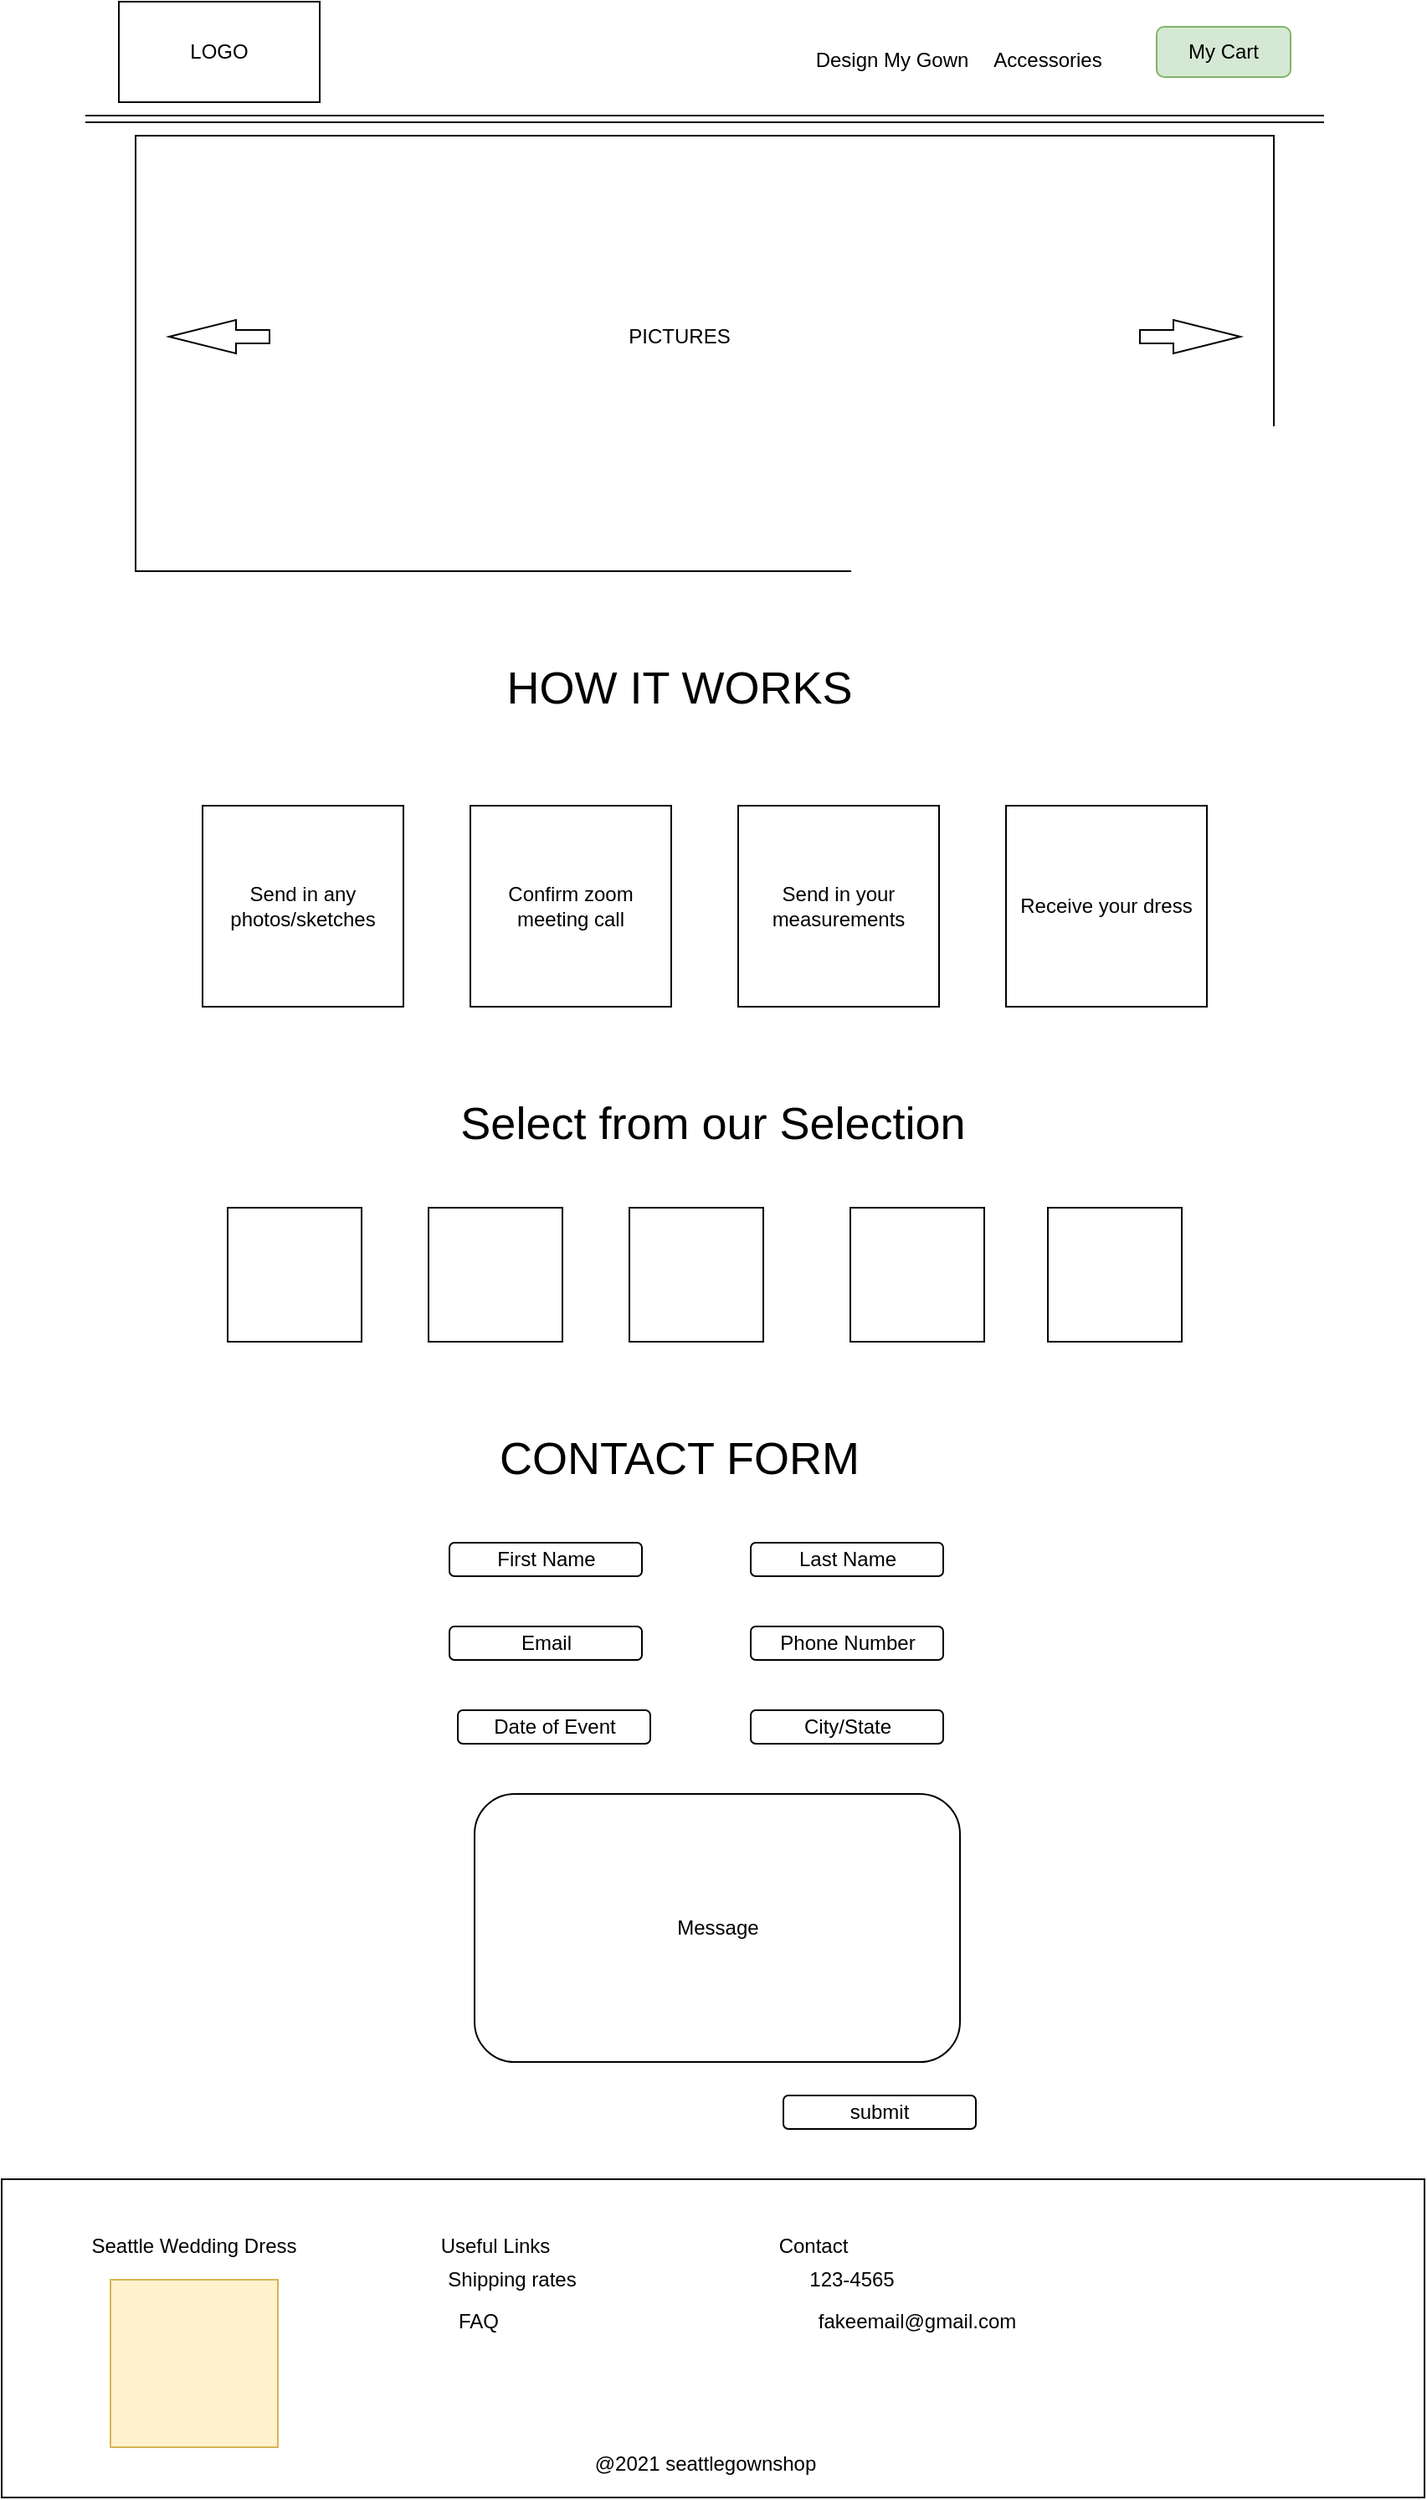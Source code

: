 <mxfile version="14.9.8" type="github">
  <diagram id="HTO7SNFV_kHhXd0OItEF" name="Page-1">
    <mxGraphModel dx="2044" dy="1148" grid="1" gridSize="10" guides="1" tooltips="1" connect="1" arrows="1" fold="1" page="1" pageScale="1" pageWidth="850" pageHeight="1100" math="0" shadow="0">
      <root>
        <mxCell id="0" />
        <mxCell id="1" parent="0" />
        <mxCell id="vgYQf05N0jR8PMiRx-_D-3" value="My Cart" style="rounded=1;whiteSpace=wrap;html=1;fillColor=#d5e8d4;strokeColor=#82b366;" vertex="1" parent="1">
          <mxGeometry x="690" y="35" width="80" height="30" as="geometry" />
        </mxCell>
        <mxCell id="vgYQf05N0jR8PMiRx-_D-5" value="" style="shape=link;html=1;" edge="1" parent="1">
          <mxGeometry width="100" relative="1" as="geometry">
            <mxPoint x="50" y="90" as="sourcePoint" />
            <mxPoint x="790" y="90" as="targetPoint" />
          </mxGeometry>
        </mxCell>
        <mxCell id="vgYQf05N0jR8PMiRx-_D-7" value="Design My Gown" style="text;html=1;strokeColor=none;fillColor=none;align=center;verticalAlign=middle;whiteSpace=wrap;rounded=0;" vertex="1" parent="1">
          <mxGeometry x="467" y="45" width="130" height="20" as="geometry" />
        </mxCell>
        <mxCell id="vgYQf05N0jR8PMiRx-_D-8" value="LOGO" style="rounded=0;whiteSpace=wrap;html=1;" vertex="1" parent="1">
          <mxGeometry x="70" y="20" width="120" height="60" as="geometry" />
        </mxCell>
        <mxCell id="vgYQf05N0jR8PMiRx-_D-11" value="" style="rounded=0;whiteSpace=wrap;html=1;" vertex="1" parent="1">
          <mxGeometry x="80" y="100" width="680" height="260" as="geometry" />
        </mxCell>
        <mxCell id="vgYQf05N0jR8PMiRx-_D-12" value="" style="html=1;shadow=0;dashed=0;align=center;verticalAlign=middle;shape=mxgraph.arrows2.arrow;dy=0.6;dx=40;notch=0;" vertex="1" parent="1">
          <mxGeometry x="680" y="210" width="60" height="20" as="geometry" />
        </mxCell>
        <mxCell id="vgYQf05N0jR8PMiRx-_D-13" value="" style="html=1;shadow=0;dashed=0;align=center;verticalAlign=middle;shape=mxgraph.arrows2.arrow;dy=0.6;dx=40;notch=0;rotation=-180;" vertex="1" parent="1">
          <mxGeometry x="100" y="210" width="60" height="20" as="geometry" />
        </mxCell>
        <mxCell id="vgYQf05N0jR8PMiRx-_D-15" value="PICTURES" style="text;html=1;strokeColor=none;fillColor=none;align=center;verticalAlign=middle;whiteSpace=wrap;rounded=0;" vertex="1" parent="1">
          <mxGeometry x="385" y="210" width="40" height="20" as="geometry" />
        </mxCell>
        <mxCell id="vgYQf05N0jR8PMiRx-_D-17" value="Accessories" style="text;html=1;strokeColor=none;fillColor=none;align=center;verticalAlign=middle;whiteSpace=wrap;rounded=0;" vertex="1" parent="1">
          <mxGeometry x="560" y="45" width="130" height="20" as="geometry" />
        </mxCell>
        <mxCell id="vgYQf05N0jR8PMiRx-_D-19" value="Send in any photos/sketches" style="whiteSpace=wrap;html=1;aspect=fixed;" vertex="1" parent="1">
          <mxGeometry x="120" y="500" width="120" height="120" as="geometry" />
        </mxCell>
        <mxCell id="vgYQf05N0jR8PMiRx-_D-20" value="&lt;font style=&quot;font-size: 27px&quot;&gt;HOW IT WORKS&lt;/font&gt;" style="text;html=1;strokeColor=none;fillColor=none;align=center;verticalAlign=middle;whiteSpace=wrap;rounded=0;" vertex="1" parent="1">
          <mxGeometry x="290" y="420" width="230" height="20" as="geometry" />
        </mxCell>
        <mxCell id="vgYQf05N0jR8PMiRx-_D-21" value="Confirm zoom meeting call" style="whiteSpace=wrap;html=1;aspect=fixed;" vertex="1" parent="1">
          <mxGeometry x="280" y="500" width="120" height="120" as="geometry" />
        </mxCell>
        <mxCell id="vgYQf05N0jR8PMiRx-_D-22" value="Send in your measurements" style="whiteSpace=wrap;html=1;aspect=fixed;" vertex="1" parent="1">
          <mxGeometry x="440" y="500" width="120" height="120" as="geometry" />
        </mxCell>
        <mxCell id="vgYQf05N0jR8PMiRx-_D-23" value="Receive your dress" style="whiteSpace=wrap;html=1;aspect=fixed;" vertex="1" parent="1">
          <mxGeometry x="600" y="500" width="120" height="120" as="geometry" />
        </mxCell>
        <mxCell id="vgYQf05N0jR8PMiRx-_D-24" value="&lt;span style=&quot;font-size: 27px&quot;&gt;Select from our Selection&lt;/span&gt;" style="text;html=1;strokeColor=none;fillColor=none;align=center;verticalAlign=middle;whiteSpace=wrap;rounded=0;" vertex="1" parent="1">
          <mxGeometry x="265" y="680" width="320" height="20" as="geometry" />
        </mxCell>
        <mxCell id="vgYQf05N0jR8PMiRx-_D-25" value="" style="whiteSpace=wrap;html=1;aspect=fixed;" vertex="1" parent="1">
          <mxGeometry x="135" y="740" width="80" height="80" as="geometry" />
        </mxCell>
        <mxCell id="vgYQf05N0jR8PMiRx-_D-26" value="" style="whiteSpace=wrap;html=1;aspect=fixed;" vertex="1" parent="1">
          <mxGeometry x="255" y="740" width="80" height="80" as="geometry" />
        </mxCell>
        <mxCell id="vgYQf05N0jR8PMiRx-_D-27" value="" style="whiteSpace=wrap;html=1;aspect=fixed;" vertex="1" parent="1">
          <mxGeometry x="375" y="740" width="80" height="80" as="geometry" />
        </mxCell>
        <mxCell id="vgYQf05N0jR8PMiRx-_D-28" value="" style="whiteSpace=wrap;html=1;aspect=fixed;" vertex="1" parent="1">
          <mxGeometry x="507" y="740" width="80" height="80" as="geometry" />
        </mxCell>
        <mxCell id="vgYQf05N0jR8PMiRx-_D-29" value="" style="whiteSpace=wrap;html=1;aspect=fixed;" vertex="1" parent="1">
          <mxGeometry x="625" y="740" width="80" height="80" as="geometry" />
        </mxCell>
        <mxCell id="vgYQf05N0jR8PMiRx-_D-31" value="&lt;span style=&quot;font-size: 27px&quot;&gt;CONTACT FORM&lt;/span&gt;" style="text;html=1;strokeColor=none;fillColor=none;align=center;verticalAlign=middle;whiteSpace=wrap;rounded=0;" vertex="1" parent="1">
          <mxGeometry x="245" y="880" width="320" height="20" as="geometry" />
        </mxCell>
        <mxCell id="vgYQf05N0jR8PMiRx-_D-32" value="First Name" style="rounded=1;whiteSpace=wrap;html=1;" vertex="1" parent="1">
          <mxGeometry x="267.5" y="940" width="115" height="20" as="geometry" />
        </mxCell>
        <mxCell id="vgYQf05N0jR8PMiRx-_D-33" value="Last Name" style="rounded=1;whiteSpace=wrap;html=1;" vertex="1" parent="1">
          <mxGeometry x="447.5" y="940" width="115" height="20" as="geometry" />
        </mxCell>
        <mxCell id="vgYQf05N0jR8PMiRx-_D-34" value="Email" style="rounded=1;whiteSpace=wrap;html=1;" vertex="1" parent="1">
          <mxGeometry x="267.5" y="990" width="115" height="20" as="geometry" />
        </mxCell>
        <mxCell id="vgYQf05N0jR8PMiRx-_D-35" value="Phone Number" style="rounded=1;whiteSpace=wrap;html=1;" vertex="1" parent="1">
          <mxGeometry x="447.5" y="990" width="115" height="20" as="geometry" />
        </mxCell>
        <mxCell id="vgYQf05N0jR8PMiRx-_D-36" value="Date of Event" style="rounded=1;whiteSpace=wrap;html=1;" vertex="1" parent="1">
          <mxGeometry x="272.5" y="1040" width="115" height="20" as="geometry" />
        </mxCell>
        <mxCell id="vgYQf05N0jR8PMiRx-_D-37" value="Message" style="rounded=1;whiteSpace=wrap;html=1;" vertex="1" parent="1">
          <mxGeometry x="282.5" y="1090" width="290" height="160" as="geometry" />
        </mxCell>
        <mxCell id="vgYQf05N0jR8PMiRx-_D-38" value="City/State" style="rounded=1;whiteSpace=wrap;html=1;" vertex="1" parent="1">
          <mxGeometry x="447.5" y="1040" width="115" height="20" as="geometry" />
        </mxCell>
        <mxCell id="vgYQf05N0jR8PMiRx-_D-40" value="" style="rounded=0;whiteSpace=wrap;html=1;" vertex="1" parent="1">
          <mxGeometry y="1320" width="850" height="190" as="geometry" />
        </mxCell>
        <mxCell id="vgYQf05N0jR8PMiRx-_D-41" value="Seattle Wedding Dress" style="text;html=1;strokeColor=none;fillColor=none;align=center;verticalAlign=middle;whiteSpace=wrap;rounded=0;" vertex="1" parent="1">
          <mxGeometry x="50" y="1350" width="130" height="20" as="geometry" />
        </mxCell>
        <mxCell id="vgYQf05N0jR8PMiRx-_D-42" value="" style="whiteSpace=wrap;html=1;aspect=fixed;fillColor=#fff2cc;strokeColor=#d6b656;" vertex="1" parent="1">
          <mxGeometry x="65" y="1380" width="100" height="100" as="geometry" />
        </mxCell>
        <mxCell id="vgYQf05N0jR8PMiRx-_D-43" value="Useful Links" style="text;html=1;strokeColor=none;fillColor=none;align=center;verticalAlign=middle;whiteSpace=wrap;rounded=0;" vertex="1" parent="1">
          <mxGeometry x="230" y="1350" width="130" height="20" as="geometry" />
        </mxCell>
        <mxCell id="vgYQf05N0jR8PMiRx-_D-44" value="Shipping rates" style="text;html=1;strokeColor=none;fillColor=none;align=center;verticalAlign=middle;whiteSpace=wrap;rounded=0;" vertex="1" parent="1">
          <mxGeometry x="240" y="1370" width="130" height="20" as="geometry" />
        </mxCell>
        <mxCell id="vgYQf05N0jR8PMiRx-_D-45" value="FAQ" style="text;html=1;strokeColor=none;fillColor=none;align=center;verticalAlign=middle;whiteSpace=wrap;rounded=0;" vertex="1" parent="1">
          <mxGeometry x="220" y="1400" width="130" height="10" as="geometry" />
        </mxCell>
        <mxCell id="vgYQf05N0jR8PMiRx-_D-46" value="Contact" style="text;html=1;strokeColor=none;fillColor=none;align=center;verticalAlign=middle;whiteSpace=wrap;rounded=0;" vertex="1" parent="1">
          <mxGeometry x="420" y="1350" width="130" height="20" as="geometry" />
        </mxCell>
        <mxCell id="vgYQf05N0jR8PMiRx-_D-47" value="123-4565" style="text;html=1;strokeColor=none;fillColor=none;align=center;verticalAlign=middle;whiteSpace=wrap;rounded=0;" vertex="1" parent="1">
          <mxGeometry x="442.5" y="1370" width="130" height="20" as="geometry" />
        </mxCell>
        <mxCell id="vgYQf05N0jR8PMiRx-_D-48" value="fakeemail@gmail.com" style="text;html=1;strokeColor=none;fillColor=none;align=center;verticalAlign=middle;whiteSpace=wrap;rounded=0;" vertex="1" parent="1">
          <mxGeometry x="482" y="1395" width="130" height="20" as="geometry" />
        </mxCell>
        <mxCell id="vgYQf05N0jR8PMiRx-_D-49" value="@2021 seattlegownshop" style="text;html=1;strokeColor=none;fillColor=none;align=center;verticalAlign=middle;whiteSpace=wrap;rounded=0;" vertex="1" parent="1">
          <mxGeometry x="318.5" y="1480" width="203" height="20" as="geometry" />
        </mxCell>
        <mxCell id="vgYQf05N0jR8PMiRx-_D-50" value="submit" style="rounded=1;whiteSpace=wrap;html=1;" vertex="1" parent="1">
          <mxGeometry x="467" y="1270" width="115" height="20" as="geometry" />
        </mxCell>
      </root>
    </mxGraphModel>
  </diagram>
</mxfile>

